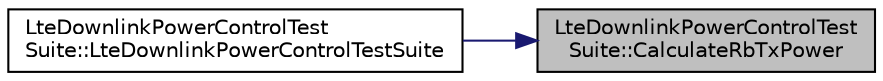 digraph "LteDownlinkPowerControlTestSuite::CalculateRbTxPower"
{
 // LATEX_PDF_SIZE
  edge [fontname="Helvetica",fontsize="10",labelfontname="Helvetica",labelfontsize="10"];
  node [fontname="Helvetica",fontsize="10",shape=record];
  rankdir="RL";
  Node1 [label="LteDownlinkPowerControlTest\lSuite::CalculateRbTxPower",height=0.2,width=0.4,color="black", fillcolor="grey75", style="filled", fontcolor="black",tooltip="Calculate RB transmit power function."];
  Node1 -> Node2 [dir="back",color="midnightblue",fontsize="10",style="solid",fontname="Helvetica"];
  Node2 [label="LteDownlinkPowerControlTest\lSuite::LteDownlinkPowerControlTestSuite",height=0.2,width=0.4,color="black", fillcolor="white", style="filled",URL="$class_lte_downlink_power_control_test_suite.html#af76a41af80a3946cf72e5d9688920ac0",tooltip="TestSuite."];
}
